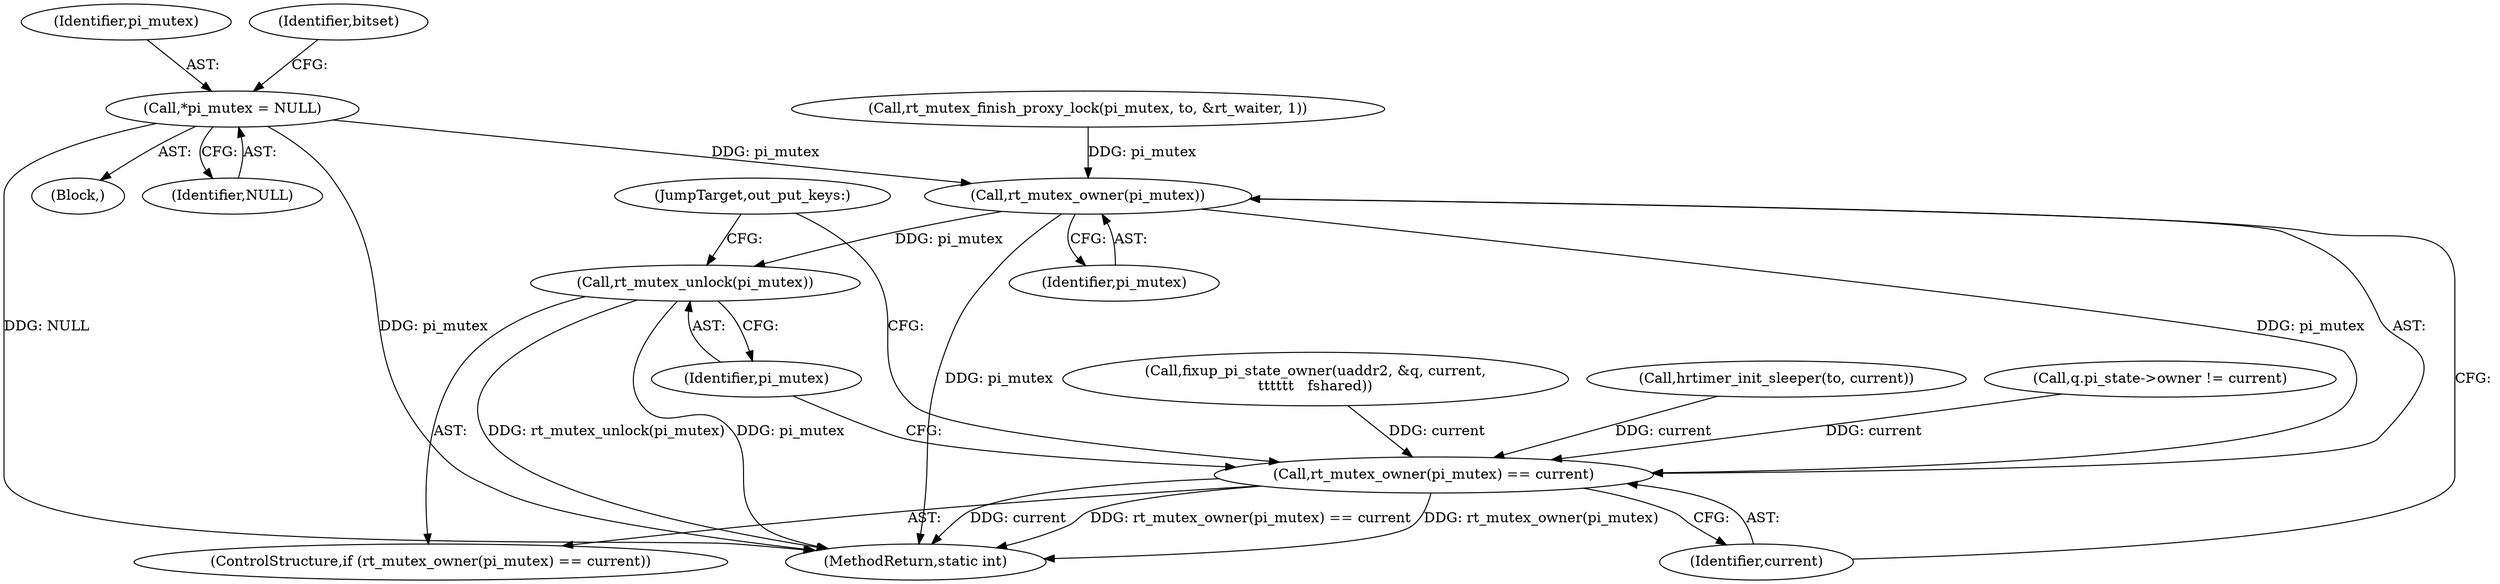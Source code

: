 digraph "0_linux_7ada876a8703f23befbb20a7465a702ee39b1704_0@API" {
"1000128" [label="(Call,*pi_mutex = NULL)"];
"1000354" [label="(Call,rt_mutex_owner(pi_mutex))"];
"1000353" [label="(Call,rt_mutex_owner(pi_mutex) == current)"];
"1000357" [label="(Call,rt_mutex_unlock(pi_mutex))"];
"1000129" [label="(Identifier,pi_mutex)"];
"1000358" [label="(Identifier,pi_mutex)"];
"1000283" [label="(Call,fixup_pi_state_owner(uaddr2, &q, current,\n\t\t\t\t\t\t   fshared))"];
"1000370" [label="(JumpTarget,out_put_keys:)"];
"1000159" [label="(Call,hrtimer_init_sleeper(to, current))"];
"1000357" [label="(Call,rt_mutex_unlock(pi_mutex))"];
"1000355" [label="(Identifier,pi_mutex)"];
"1000128" [label="(Call,*pi_mutex = NULL)"];
"1000356" [label="(Identifier,current)"];
"1000120" [label="(Block,)"];
"1000353" [label="(Call,rt_mutex_owner(pi_mutex) == current)"];
"1000311" [label="(Call,rt_mutex_finish_proxy_lock(pi_mutex, to, &rt_waiter, 1))"];
"1000352" [label="(ControlStructure,if (rt_mutex_owner(pi_mutex) == current))"];
"1000138" [label="(Identifier,bitset)"];
"1000269" [label="(Call,q.pi_state->owner != current)"];
"1000354" [label="(Call,rt_mutex_owner(pi_mutex))"];
"1000130" [label="(Identifier,NULL)"];
"1000398" [label="(MethodReturn,static int)"];
"1000128" -> "1000120"  [label="AST: "];
"1000128" -> "1000130"  [label="CFG: "];
"1000129" -> "1000128"  [label="AST: "];
"1000130" -> "1000128"  [label="AST: "];
"1000138" -> "1000128"  [label="CFG: "];
"1000128" -> "1000398"  [label="DDG: NULL"];
"1000128" -> "1000398"  [label="DDG: pi_mutex"];
"1000128" -> "1000354"  [label="DDG: pi_mutex"];
"1000354" -> "1000353"  [label="AST: "];
"1000354" -> "1000355"  [label="CFG: "];
"1000355" -> "1000354"  [label="AST: "];
"1000356" -> "1000354"  [label="CFG: "];
"1000354" -> "1000398"  [label="DDG: pi_mutex"];
"1000354" -> "1000353"  [label="DDG: pi_mutex"];
"1000311" -> "1000354"  [label="DDG: pi_mutex"];
"1000354" -> "1000357"  [label="DDG: pi_mutex"];
"1000353" -> "1000352"  [label="AST: "];
"1000353" -> "1000356"  [label="CFG: "];
"1000356" -> "1000353"  [label="AST: "];
"1000358" -> "1000353"  [label="CFG: "];
"1000370" -> "1000353"  [label="CFG: "];
"1000353" -> "1000398"  [label="DDG: current"];
"1000353" -> "1000398"  [label="DDG: rt_mutex_owner(pi_mutex) == current"];
"1000353" -> "1000398"  [label="DDG: rt_mutex_owner(pi_mutex)"];
"1000269" -> "1000353"  [label="DDG: current"];
"1000283" -> "1000353"  [label="DDG: current"];
"1000159" -> "1000353"  [label="DDG: current"];
"1000357" -> "1000352"  [label="AST: "];
"1000357" -> "1000358"  [label="CFG: "];
"1000358" -> "1000357"  [label="AST: "];
"1000370" -> "1000357"  [label="CFG: "];
"1000357" -> "1000398"  [label="DDG: rt_mutex_unlock(pi_mutex)"];
"1000357" -> "1000398"  [label="DDG: pi_mutex"];
}

